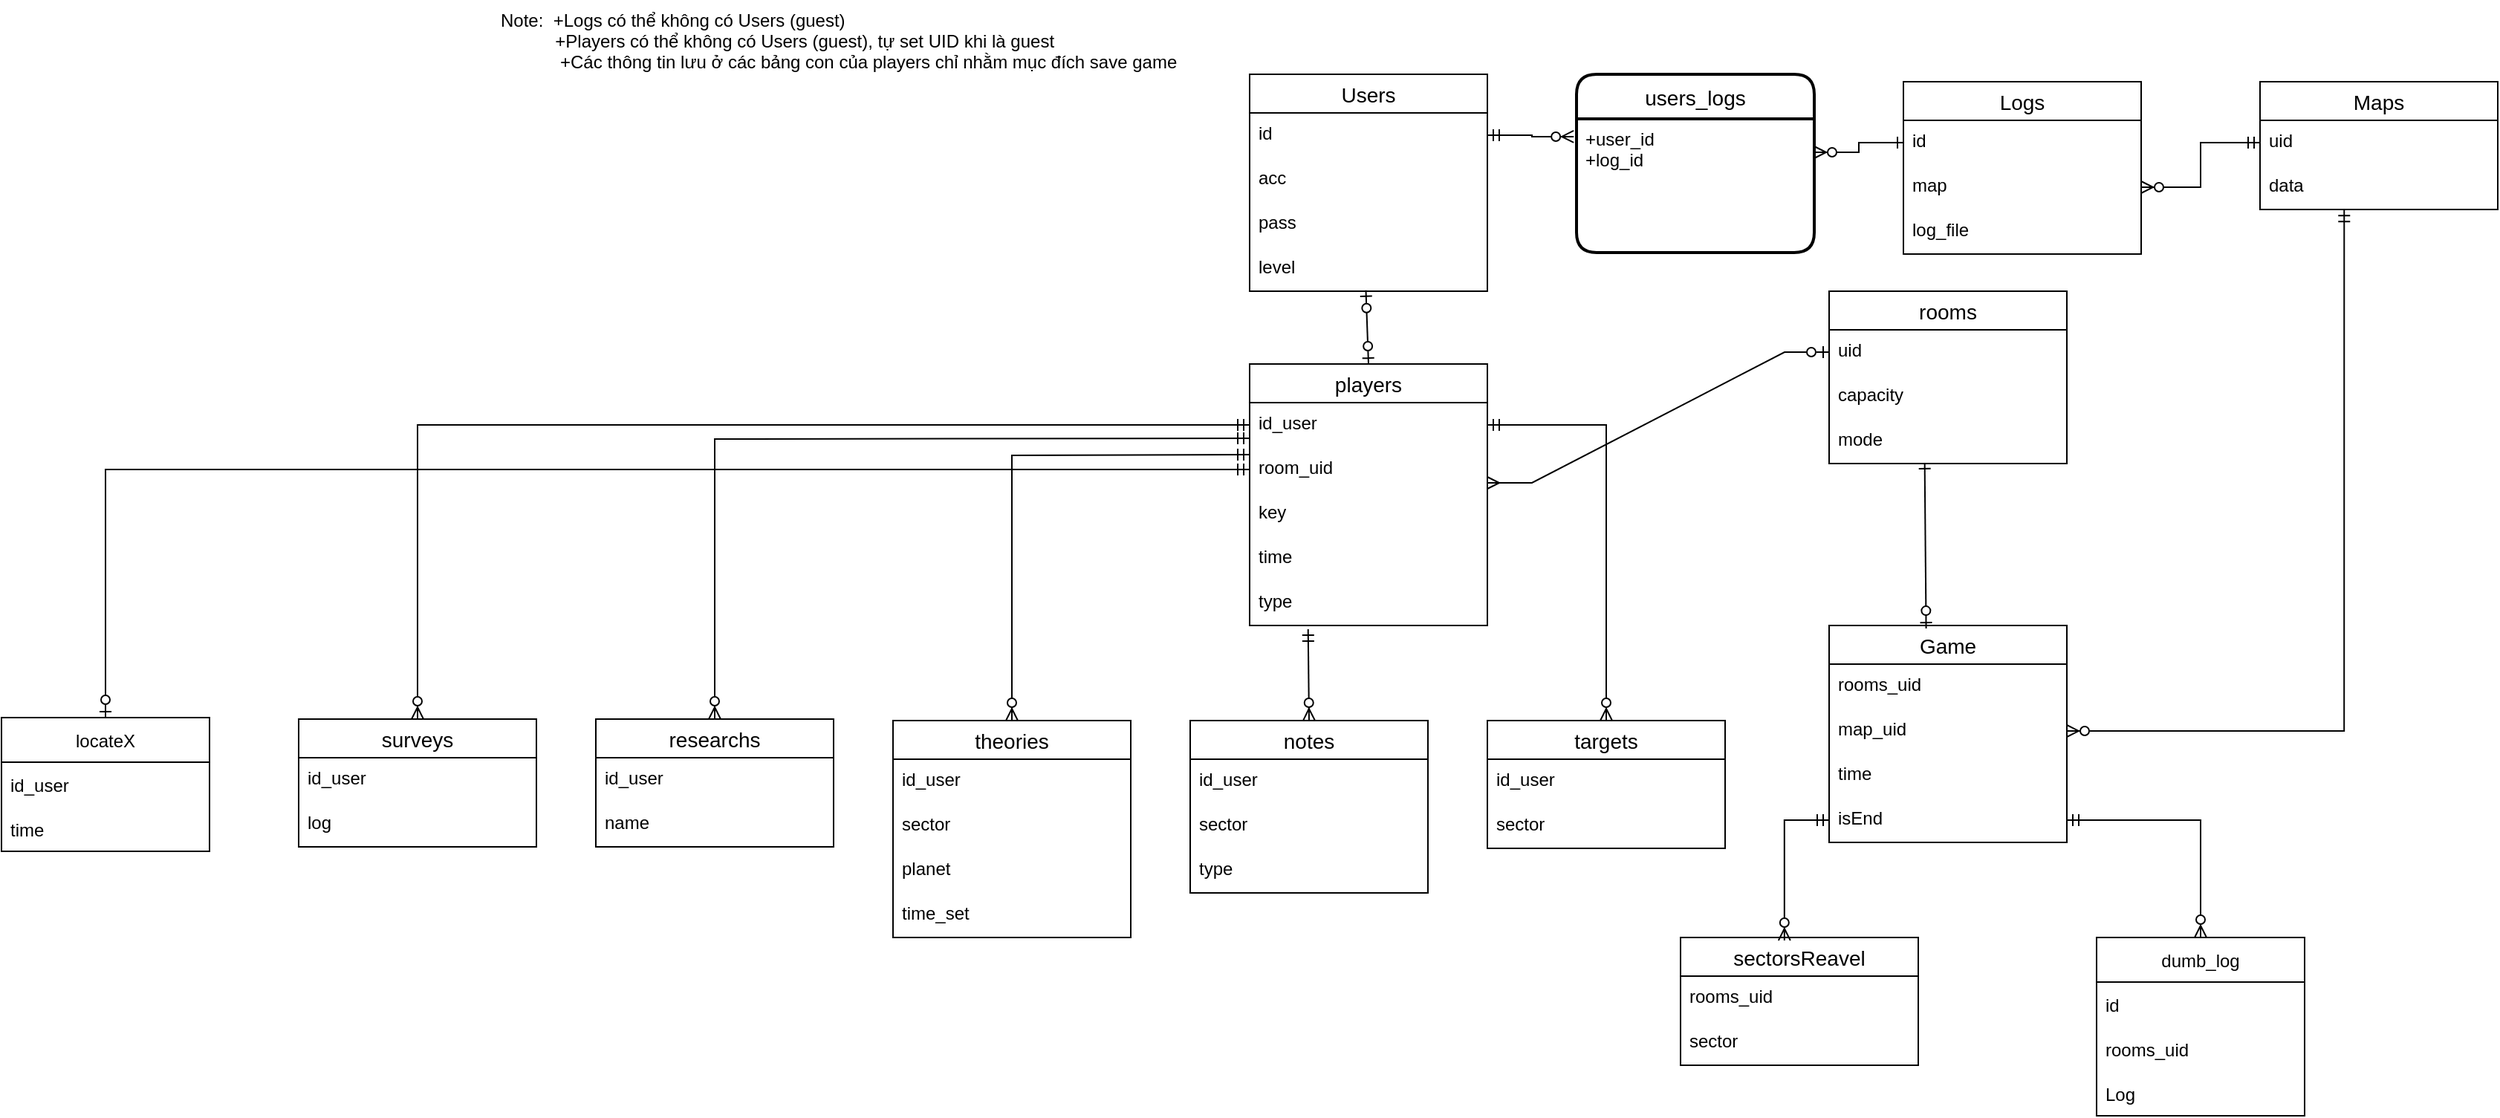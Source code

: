 <mxfile version="20.0.4" type="device"><diagram id="UpDoPKUoh7SbWPE7AYx7" name="Page-1"><mxGraphModel dx="2048" dy="681" grid="1" gridSize="10" guides="1" tooltips="1" connect="1" arrows="1" fold="1" page="1" pageScale="1" pageWidth="827" pageHeight="1169" math="0" shadow="0"><root><mxCell id="0"/><mxCell id="1" parent="0"/><mxCell id="7GLclu0cyat6W4IVC8lv-1" value="Users" style="swimlane;fontStyle=0;childLayout=stackLayout;horizontal=1;startSize=26;horizontalStack=0;resizeParent=1;resizeParentMax=0;resizeLast=0;collapsible=1;marginBottom=0;align=center;fontSize=14;" parent="1" vertex="1"><mxGeometry x="180" y="65" width="160" height="146" as="geometry"/></mxCell><mxCell id="7GLclu0cyat6W4IVC8lv-2" value="id" style="text;strokeColor=none;fillColor=none;spacingLeft=4;spacingRight=4;overflow=hidden;rotatable=0;points=[[0,0.5],[1,0.5]];portConstraint=eastwest;fontSize=12;" parent="7GLclu0cyat6W4IVC8lv-1" vertex="1"><mxGeometry y="26" width="160" height="30" as="geometry"/></mxCell><mxCell id="7GLclu0cyat6W4IVC8lv-3" value="acc" style="text;strokeColor=none;fillColor=none;spacingLeft=4;spacingRight=4;overflow=hidden;rotatable=0;points=[[0,0.5],[1,0.5]];portConstraint=eastwest;fontSize=12;" parent="7GLclu0cyat6W4IVC8lv-1" vertex="1"><mxGeometry y="56" width="160" height="30" as="geometry"/></mxCell><mxCell id="7GLclu0cyat6W4IVC8lv-4" value="pass" style="text;strokeColor=none;fillColor=none;spacingLeft=4;spacingRight=4;overflow=hidden;rotatable=0;points=[[0,0.5],[1,0.5]];portConstraint=eastwest;fontSize=12;" parent="7GLclu0cyat6W4IVC8lv-1" vertex="1"><mxGeometry y="86" width="160" height="30" as="geometry"/></mxCell><mxCell id="7GLclu0cyat6W4IVC8lv-6" value="level" style="text;strokeColor=none;fillColor=none;spacingLeft=4;spacingRight=4;overflow=hidden;rotatable=0;points=[[0,0.5],[1,0.5]];portConstraint=eastwest;fontSize=12;" parent="7GLclu0cyat6W4IVC8lv-1" vertex="1"><mxGeometry y="116" width="160" height="30" as="geometry"/></mxCell><mxCell id="7GLclu0cyat6W4IVC8lv-9" value="Logs" style="swimlane;fontStyle=0;childLayout=stackLayout;horizontal=1;startSize=26;horizontalStack=0;resizeParent=1;resizeParentMax=0;resizeLast=0;collapsible=1;marginBottom=0;align=center;fontSize=14;" parent="1" vertex="1"><mxGeometry x="620" y="70" width="160" height="116" as="geometry"/></mxCell><mxCell id="7GLclu0cyat6W4IVC8lv-10" value="id" style="text;strokeColor=none;fillColor=none;spacingLeft=4;spacingRight=4;overflow=hidden;rotatable=0;points=[[0,0.5],[1,0.5]];portConstraint=eastwest;fontSize=12;" parent="7GLclu0cyat6W4IVC8lv-9" vertex="1"><mxGeometry y="26" width="160" height="30" as="geometry"/></mxCell><mxCell id="7GLclu0cyat6W4IVC8lv-11" value="map" style="text;strokeColor=none;fillColor=none;spacingLeft=4;spacingRight=4;overflow=hidden;rotatable=0;points=[[0,0.5],[1,0.5]];portConstraint=eastwest;fontSize=12;" parent="7GLclu0cyat6W4IVC8lv-9" vertex="1"><mxGeometry y="56" width="160" height="30" as="geometry"/></mxCell><mxCell id="7GLclu0cyat6W4IVC8lv-12" value="log_file" style="text;strokeColor=none;fillColor=none;spacingLeft=4;spacingRight=4;overflow=hidden;rotatable=0;points=[[0,0.5],[1,0.5]];portConstraint=eastwest;fontSize=12;" parent="7GLclu0cyat6W4IVC8lv-9" vertex="1"><mxGeometry y="86" width="160" height="30" as="geometry"/></mxCell><mxCell id="7GLclu0cyat6W4IVC8lv-13" value="Maps" style="swimlane;fontStyle=0;childLayout=stackLayout;horizontal=1;startSize=26;horizontalStack=0;resizeParent=1;resizeParentMax=0;resizeLast=0;collapsible=1;marginBottom=0;align=center;fontSize=14;" parent="1" vertex="1"><mxGeometry x="860" y="70" width="160" height="86" as="geometry"/></mxCell><mxCell id="7GLclu0cyat6W4IVC8lv-14" value="uid" style="text;strokeColor=none;fillColor=none;spacingLeft=4;spacingRight=4;overflow=hidden;rotatable=0;points=[[0,0.5],[1,0.5]];portConstraint=eastwest;fontSize=12;" parent="7GLclu0cyat6W4IVC8lv-13" vertex="1"><mxGeometry y="26" width="160" height="30" as="geometry"/></mxCell><mxCell id="7GLclu0cyat6W4IVC8lv-15" value="data" style="text;strokeColor=none;fillColor=none;spacingLeft=4;spacingRight=4;overflow=hidden;rotatable=0;points=[[0,0.5],[1,0.5]];portConstraint=eastwest;fontSize=12;" parent="7GLclu0cyat6W4IVC8lv-13" vertex="1"><mxGeometry y="56" width="160" height="30" as="geometry"/></mxCell><mxCell id="7GLclu0cyat6W4IVC8lv-17" value="rooms" style="swimlane;fontStyle=0;childLayout=stackLayout;horizontal=1;startSize=26;horizontalStack=0;resizeParent=1;resizeParentMax=0;resizeLast=0;collapsible=1;marginBottom=0;align=center;fontSize=14;" parent="1" vertex="1"><mxGeometry x="570" y="211" width="160" height="116" as="geometry"/></mxCell><mxCell id="7GLclu0cyat6W4IVC8lv-18" value="uid" style="text;strokeColor=none;fillColor=none;spacingLeft=4;spacingRight=4;overflow=hidden;rotatable=0;points=[[0,0.5],[1,0.5]];portConstraint=eastwest;fontSize=12;" parent="7GLclu0cyat6W4IVC8lv-17" vertex="1"><mxGeometry y="26" width="160" height="30" as="geometry"/></mxCell><mxCell id="7GLclu0cyat6W4IVC8lv-19" value="capacity" style="text;strokeColor=none;fillColor=none;spacingLeft=4;spacingRight=4;overflow=hidden;rotatable=0;points=[[0,0.5],[1,0.5]];portConstraint=eastwest;fontSize=12;" parent="7GLclu0cyat6W4IVC8lv-17" vertex="1"><mxGeometry y="56" width="160" height="30" as="geometry"/></mxCell><mxCell id="7GLclu0cyat6W4IVC8lv-20" value="mode" style="text;strokeColor=none;fillColor=none;spacingLeft=4;spacingRight=4;overflow=hidden;rotatable=0;points=[[0,0.5],[1,0.5]];portConstraint=eastwest;fontSize=12;" parent="7GLclu0cyat6W4IVC8lv-17" vertex="1"><mxGeometry y="86" width="160" height="30" as="geometry"/></mxCell><mxCell id="7GLclu0cyat6W4IVC8lv-21" value="Game" style="swimlane;fontStyle=0;childLayout=stackLayout;horizontal=1;startSize=26;horizontalStack=0;resizeParent=1;resizeParentMax=0;resizeLast=0;collapsible=1;marginBottom=0;align=center;fontSize=14;" parent="1" vertex="1"><mxGeometry x="570" y="436" width="160" height="146" as="geometry"/></mxCell><mxCell id="7GLclu0cyat6W4IVC8lv-22" value="rooms_uid" style="text;strokeColor=none;fillColor=none;spacingLeft=4;spacingRight=4;overflow=hidden;rotatable=0;points=[[0,0.5],[1,0.5]];portConstraint=eastwest;fontSize=12;" parent="7GLclu0cyat6W4IVC8lv-21" vertex="1"><mxGeometry y="26" width="160" height="30" as="geometry"/></mxCell><mxCell id="7GLclu0cyat6W4IVC8lv-23" value="map_uid" style="text;strokeColor=none;fillColor=none;spacingLeft=4;spacingRight=4;overflow=hidden;rotatable=0;points=[[0,0.5],[1,0.5]];portConstraint=eastwest;fontSize=12;" parent="7GLclu0cyat6W4IVC8lv-21" vertex="1"><mxGeometry y="56" width="160" height="30" as="geometry"/></mxCell><mxCell id="7GLclu0cyat6W4IVC8lv-24" value="time" style="text;strokeColor=none;fillColor=none;spacingLeft=4;spacingRight=4;overflow=hidden;rotatable=0;points=[[0,0.5],[1,0.5]];portConstraint=eastwest;fontSize=12;" parent="7GLclu0cyat6W4IVC8lv-21" vertex="1"><mxGeometry y="86" width="160" height="30" as="geometry"/></mxCell><mxCell id="RnT9Ci4VRvQXhfUByt9H-3" value="isEnd" style="text;strokeColor=none;fillColor=none;spacingLeft=4;spacingRight=4;overflow=hidden;rotatable=0;points=[[0,0.5],[1,0.5]];portConstraint=eastwest;fontSize=12;" vertex="1" parent="7GLclu0cyat6W4IVC8lv-21"><mxGeometry y="116" width="160" height="30" as="geometry"/></mxCell><mxCell id="7GLclu0cyat6W4IVC8lv-25" value="players" style="swimlane;fontStyle=0;childLayout=stackLayout;horizontal=1;startSize=26;horizontalStack=0;resizeParent=1;resizeParentMax=0;resizeLast=0;collapsible=1;marginBottom=0;align=center;fontSize=14;" parent="1" vertex="1"><mxGeometry x="180" y="260" width="160" height="176" as="geometry"/></mxCell><mxCell id="7GLclu0cyat6W4IVC8lv-26" value="id_user" style="text;strokeColor=none;fillColor=none;spacingLeft=4;spacingRight=4;overflow=hidden;rotatable=0;points=[[0,0.5],[1,0.5]];portConstraint=eastwest;fontSize=12;" parent="7GLclu0cyat6W4IVC8lv-25" vertex="1"><mxGeometry y="26" width="160" height="30" as="geometry"/></mxCell><mxCell id="7GLclu0cyat6W4IVC8lv-29" value="room_uid" style="text;strokeColor=none;fillColor=none;spacingLeft=4;spacingRight=4;overflow=hidden;rotatable=0;points=[[0,0.5],[1,0.5]];portConstraint=eastwest;fontSize=12;" parent="7GLclu0cyat6W4IVC8lv-25" vertex="1"><mxGeometry y="56" width="160" height="30" as="geometry"/></mxCell><mxCell id="7GLclu0cyat6W4IVC8lv-30" value="key" style="text;strokeColor=none;fillColor=none;spacingLeft=4;spacingRight=4;overflow=hidden;rotatable=0;points=[[0,0.5],[1,0.5]];portConstraint=eastwest;fontSize=12;" parent="7GLclu0cyat6W4IVC8lv-25" vertex="1"><mxGeometry y="86" width="160" height="30" as="geometry"/></mxCell><mxCell id="7GLclu0cyat6W4IVC8lv-27" value="time" style="text;strokeColor=none;fillColor=none;spacingLeft=4;spacingRight=4;overflow=hidden;rotatable=0;points=[[0,0.5],[1,0.5]];portConstraint=eastwest;fontSize=12;" parent="7GLclu0cyat6W4IVC8lv-25" vertex="1"><mxGeometry y="116" width="160" height="30" as="geometry"/></mxCell><mxCell id="7GLclu0cyat6W4IVC8lv-59" value="type" style="text;strokeColor=none;fillColor=none;spacingLeft=4;spacingRight=4;overflow=hidden;rotatable=0;points=[[0,0.5],[1,0.5]];portConstraint=eastwest;fontSize=12;" parent="7GLclu0cyat6W4IVC8lv-25" vertex="1"><mxGeometry y="146" width="160" height="30" as="geometry"/></mxCell><mxCell id="7GLclu0cyat6W4IVC8lv-31" value="notes" style="swimlane;fontStyle=0;childLayout=stackLayout;horizontal=1;startSize=26;horizontalStack=0;resizeParent=1;resizeParentMax=0;resizeLast=0;collapsible=1;marginBottom=0;align=center;fontSize=14;" parent="1" vertex="1"><mxGeometry x="140" y="500" width="160" height="116" as="geometry"/></mxCell><mxCell id="7GLclu0cyat6W4IVC8lv-32" value="id_user" style="text;strokeColor=none;fillColor=none;spacingLeft=4;spacingRight=4;overflow=hidden;rotatable=0;points=[[0,0.5],[1,0.5]];portConstraint=eastwest;fontSize=12;" parent="7GLclu0cyat6W4IVC8lv-31" vertex="1"><mxGeometry y="26" width="160" height="30" as="geometry"/></mxCell><mxCell id="7GLclu0cyat6W4IVC8lv-33" value="sector" style="text;strokeColor=none;fillColor=none;spacingLeft=4;spacingRight=4;overflow=hidden;rotatable=0;points=[[0,0.5],[1,0.5]];portConstraint=eastwest;fontSize=12;" parent="7GLclu0cyat6W4IVC8lv-31" vertex="1"><mxGeometry y="56" width="160" height="30" as="geometry"/></mxCell><mxCell id="7GLclu0cyat6W4IVC8lv-34" value="type" style="text;strokeColor=none;fillColor=none;spacingLeft=4;spacingRight=4;overflow=hidden;rotatable=0;points=[[0,0.5],[1,0.5]];portConstraint=eastwest;fontSize=12;" parent="7GLclu0cyat6W4IVC8lv-31" vertex="1"><mxGeometry y="86" width="160" height="30" as="geometry"/></mxCell><mxCell id="7GLclu0cyat6W4IVC8lv-35" value="surveys" style="swimlane;fontStyle=0;childLayout=stackLayout;horizontal=1;startSize=26;horizontalStack=0;resizeParent=1;resizeParentMax=0;resizeLast=0;collapsible=1;marginBottom=0;align=center;fontSize=14;" parent="1" vertex="1"><mxGeometry x="-460" y="499" width="160" height="86" as="geometry"/></mxCell><mxCell id="7GLclu0cyat6W4IVC8lv-36" value="id_user" style="text;strokeColor=none;fillColor=none;spacingLeft=4;spacingRight=4;overflow=hidden;rotatable=0;points=[[0,0.5],[1,0.5]];portConstraint=eastwest;fontSize=12;" parent="7GLclu0cyat6W4IVC8lv-35" vertex="1"><mxGeometry y="26" width="160" height="30" as="geometry"/></mxCell><mxCell id="7GLclu0cyat6W4IVC8lv-37" value="log" style="text;strokeColor=none;fillColor=none;spacingLeft=4;spacingRight=4;overflow=hidden;rotatable=0;points=[[0,0.5],[1,0.5]];portConstraint=eastwest;fontSize=12;" parent="7GLclu0cyat6W4IVC8lv-35" vertex="1"><mxGeometry y="56" width="160" height="30" as="geometry"/></mxCell><mxCell id="7GLclu0cyat6W4IVC8lv-39" value="researchs" style="swimlane;fontStyle=0;childLayout=stackLayout;horizontal=1;startSize=26;horizontalStack=0;resizeParent=1;resizeParentMax=0;resizeLast=0;collapsible=1;marginBottom=0;align=center;fontSize=14;" parent="1" vertex="1"><mxGeometry x="-260" y="499" width="160" height="86" as="geometry"/></mxCell><mxCell id="7GLclu0cyat6W4IVC8lv-40" value="id_user" style="text;strokeColor=none;fillColor=none;spacingLeft=4;spacingRight=4;overflow=hidden;rotatable=0;points=[[0,0.5],[1,0.5]];portConstraint=eastwest;fontSize=12;" parent="7GLclu0cyat6W4IVC8lv-39" vertex="1"><mxGeometry y="26" width="160" height="30" as="geometry"/></mxCell><mxCell id="7GLclu0cyat6W4IVC8lv-41" value="name" style="text;strokeColor=none;fillColor=none;spacingLeft=4;spacingRight=4;overflow=hidden;rotatable=0;points=[[0,0.5],[1,0.5]];portConstraint=eastwest;fontSize=12;" parent="7GLclu0cyat6W4IVC8lv-39" vertex="1"><mxGeometry y="56" width="160" height="30" as="geometry"/></mxCell><mxCell id="7GLclu0cyat6W4IVC8lv-43" value="targets" style="swimlane;fontStyle=0;childLayout=stackLayout;horizontal=1;startSize=26;horizontalStack=0;resizeParent=1;resizeParentMax=0;resizeLast=0;collapsible=1;marginBottom=0;align=center;fontSize=14;" parent="1" vertex="1"><mxGeometry x="340" y="500" width="160" height="86" as="geometry"/></mxCell><mxCell id="7GLclu0cyat6W4IVC8lv-44" value="id_user" style="text;strokeColor=none;fillColor=none;spacingLeft=4;spacingRight=4;overflow=hidden;rotatable=0;points=[[0,0.5],[1,0.5]];portConstraint=eastwest;fontSize=12;" parent="7GLclu0cyat6W4IVC8lv-43" vertex="1"><mxGeometry y="26" width="160" height="30" as="geometry"/></mxCell><mxCell id="7GLclu0cyat6W4IVC8lv-45" value="sector" style="text;strokeColor=none;fillColor=none;spacingLeft=4;spacingRight=4;overflow=hidden;rotatable=0;points=[[0,0.5],[1,0.5]];portConstraint=eastwest;fontSize=12;" parent="7GLclu0cyat6W4IVC8lv-43" vertex="1"><mxGeometry y="56" width="160" height="30" as="geometry"/></mxCell><mxCell id="7GLclu0cyat6W4IVC8lv-49" value="theories" style="swimlane;fontStyle=0;childLayout=stackLayout;horizontal=1;startSize=26;horizontalStack=0;resizeParent=1;resizeParentMax=0;resizeLast=0;collapsible=1;marginBottom=0;align=center;fontSize=14;" parent="1" vertex="1"><mxGeometry x="-60" y="500" width="160" height="146" as="geometry"/></mxCell><mxCell id="7GLclu0cyat6W4IVC8lv-50" value="id_user" style="text;strokeColor=none;fillColor=none;spacingLeft=4;spacingRight=4;overflow=hidden;rotatable=0;points=[[0,0.5],[1,0.5]];portConstraint=eastwest;fontSize=12;" parent="7GLclu0cyat6W4IVC8lv-49" vertex="1"><mxGeometry y="26" width="160" height="30" as="geometry"/></mxCell><mxCell id="7GLclu0cyat6W4IVC8lv-51" value="sector" style="text;strokeColor=none;fillColor=none;spacingLeft=4;spacingRight=4;overflow=hidden;rotatable=0;points=[[0,0.5],[1,0.5]];portConstraint=eastwest;fontSize=12;" parent="7GLclu0cyat6W4IVC8lv-49" vertex="1"><mxGeometry y="56" width="160" height="30" as="geometry"/></mxCell><mxCell id="7GLclu0cyat6W4IVC8lv-52" value="planet" style="text;strokeColor=none;fillColor=none;spacingLeft=4;spacingRight=4;overflow=hidden;rotatable=0;points=[[0,0.5],[1,0.5]];portConstraint=eastwest;fontSize=12;" parent="7GLclu0cyat6W4IVC8lv-49" vertex="1"><mxGeometry y="86" width="160" height="30" as="geometry"/></mxCell><mxCell id="7GLclu0cyat6W4IVC8lv-54" value="time_set" style="text;strokeColor=none;fillColor=none;spacingLeft=4;spacingRight=4;overflow=hidden;rotatable=0;points=[[0,0.5],[1,0.5]];portConstraint=eastwest;fontSize=12;" parent="7GLclu0cyat6W4IVC8lv-49" vertex="1"><mxGeometry y="116" width="160" height="30" as="geometry"/></mxCell><mxCell id="7GLclu0cyat6W4IVC8lv-55" value="sectorsReavel" style="swimlane;fontStyle=0;childLayout=stackLayout;horizontal=1;startSize=26;horizontalStack=0;resizeParent=1;resizeParentMax=0;resizeLast=0;collapsible=1;marginBottom=0;align=center;fontSize=14;" parent="1" vertex="1"><mxGeometry x="470" y="646" width="160" height="86" as="geometry"/></mxCell><mxCell id="7GLclu0cyat6W4IVC8lv-56" value="rooms_uid" style="text;strokeColor=none;fillColor=none;spacingLeft=4;spacingRight=4;overflow=hidden;rotatable=0;points=[[0,0.5],[1,0.5]];portConstraint=eastwest;fontSize=12;" parent="7GLclu0cyat6W4IVC8lv-55" vertex="1"><mxGeometry y="26" width="160" height="30" as="geometry"/></mxCell><mxCell id="7GLclu0cyat6W4IVC8lv-57" value="sector" style="text;strokeColor=none;fillColor=none;spacingLeft=4;spacingRight=4;overflow=hidden;rotatable=0;points=[[0,0.5],[1,0.5]];portConstraint=eastwest;fontSize=12;" parent="7GLclu0cyat6W4IVC8lv-55" vertex="1"><mxGeometry y="56" width="160" height="30" as="geometry"/></mxCell><mxCell id="7GLclu0cyat6W4IVC8lv-66" value="" style="fontSize=12;html=1;endArrow=ERzeroToOne;endFill=1;rounded=0;startArrow=ERzeroToOne;startFill=0;entryX=0.489;entryY=0.98;entryDx=0;entryDy=0;entryPerimeter=0;exitX=0.5;exitY=0;exitDx=0;exitDy=0;" parent="1" source="7GLclu0cyat6W4IVC8lv-25" target="7GLclu0cyat6W4IVC8lv-6" edge="1"><mxGeometry width="100" height="100" relative="1" as="geometry"><mxPoint x="70" y="370" as="sourcePoint"/><mxPoint x="170" y="270" as="targetPoint"/></mxGeometry></mxCell><mxCell id="7GLclu0cyat6W4IVC8lv-71" value="users_logs" style="swimlane;childLayout=stackLayout;horizontal=1;startSize=30;horizontalStack=0;rounded=1;fontSize=14;fontStyle=0;strokeWidth=2;resizeParent=0;resizeLast=1;shadow=0;dashed=0;align=center;" parent="1" vertex="1"><mxGeometry x="400" y="65" width="160" height="120" as="geometry"/></mxCell><mxCell id="7GLclu0cyat6W4IVC8lv-72" value="+user_id&#10;+log_id" style="align=left;strokeColor=none;fillColor=none;spacingLeft=4;fontSize=12;verticalAlign=top;resizable=0;rotatable=0;part=1;" parent="7GLclu0cyat6W4IVC8lv-71" vertex="1"><mxGeometry y="30" width="160" height="90" as="geometry"/></mxCell><mxCell id="7GLclu0cyat6W4IVC8lv-73" value="" style="edgeStyle=orthogonalEdgeStyle;fontSize=12;html=1;endArrow=ERzeroToMany;startArrow=ERmandOne;rounded=0;exitX=1;exitY=0.5;exitDx=0;exitDy=0;entryX=-0.012;entryY=0.133;entryDx=0;entryDy=0;entryPerimeter=0;" parent="1" source="7GLclu0cyat6W4IVC8lv-2" target="7GLclu0cyat6W4IVC8lv-72" edge="1"><mxGeometry width="100" height="100" relative="1" as="geometry"><mxPoint x="140" y="300" as="sourcePoint"/><mxPoint x="240" y="200" as="targetPoint"/></mxGeometry></mxCell><mxCell id="7GLclu0cyat6W4IVC8lv-74" value="" style="fontSize=12;html=1;endArrow=ERzeroToMany;startArrow=ERone;rounded=0;exitX=0;exitY=0.5;exitDx=0;exitDy=0;entryX=1;entryY=0.25;entryDx=0;entryDy=0;edgeStyle=orthogonalEdgeStyle;startFill=0;" parent="1" source="7GLclu0cyat6W4IVC8lv-10" target="7GLclu0cyat6W4IVC8lv-72" edge="1"><mxGeometry width="100" height="100" relative="1" as="geometry"><mxPoint x="140" y="300" as="sourcePoint"/><mxPoint x="560" y="140" as="targetPoint"/></mxGeometry></mxCell><mxCell id="7GLclu0cyat6W4IVC8lv-75" value="Note:  +Logs có thể không có Users (guest)&#10;           +Players có thể không có Users (guest), tự set UID khi là guest&#10;            +Các thông tin lưu ở các bảng con của players chỉ nhằm mục đích save game" style="text;strokeColor=none;fillColor=none;spacingLeft=4;spacingRight=4;overflow=hidden;rotatable=0;points=[[0,0.5],[1,0.5]];portConstraint=eastwest;fontSize=12;" parent="1" vertex="1"><mxGeometry x="-330" y="15" width="480" height="50" as="geometry"/></mxCell><mxCell id="7GLclu0cyat6W4IVC8lv-77" value="" style="edgeStyle=orthogonalEdgeStyle;fontSize=12;html=1;endArrow=ERzeroToMany;startArrow=ERmandOne;rounded=0;entryX=0.5;entryY=0;entryDx=0;entryDy=0;exitX=0;exitY=0.5;exitDx=0;exitDy=0;" parent="1" source="7GLclu0cyat6W4IVC8lv-26" target="7GLclu0cyat6W4IVC8lv-35" edge="1"><mxGeometry width="100" height="100" relative="1" as="geometry"><mxPoint x="40" y="420" as="sourcePoint"/><mxPoint x="140" y="320" as="targetPoint"/></mxGeometry></mxCell><mxCell id="7GLclu0cyat6W4IVC8lv-78" value="" style="edgeStyle=orthogonalEdgeStyle;fontSize=12;html=1;endArrow=ERzeroToMany;startArrow=ERmandOne;rounded=0;entryX=0.5;entryY=0;entryDx=0;entryDy=0;" parent="1" target="7GLclu0cyat6W4IVC8lv-39" edge="1"><mxGeometry width="100" height="100" relative="1" as="geometry"><mxPoint x="180" y="310" as="sourcePoint"/><mxPoint x="-370" y="509" as="targetPoint"/></mxGeometry></mxCell><mxCell id="7GLclu0cyat6W4IVC8lv-79" value="" style="edgeStyle=orthogonalEdgeStyle;fontSize=12;html=1;endArrow=ERzeroToMany;startArrow=ERmandOne;rounded=0;entryX=0.5;entryY=0;entryDx=0;entryDy=0;" parent="1" target="7GLclu0cyat6W4IVC8lv-49" edge="1"><mxGeometry width="100" height="100" relative="1" as="geometry"><mxPoint x="180" y="321" as="sourcePoint"/><mxPoint x="-360" y="519" as="targetPoint"/></mxGeometry></mxCell><mxCell id="7GLclu0cyat6W4IVC8lv-80" value="" style="fontSize=12;html=1;endArrow=ERzeroToMany;startArrow=ERmandOne;rounded=0;entryX=0.5;entryY=0;entryDx=0;entryDy=0;exitX=0.246;exitY=1.084;exitDx=0;exitDy=0;exitPerimeter=0;" parent="1" source="7GLclu0cyat6W4IVC8lv-59" target="7GLclu0cyat6W4IVC8lv-31" edge="1"><mxGeometry width="100" height="100" relative="1" as="geometry"><mxPoint x="220" y="440" as="sourcePoint"/><mxPoint x="-350" y="529" as="targetPoint"/></mxGeometry></mxCell><mxCell id="7GLclu0cyat6W4IVC8lv-81" value="" style="edgeStyle=orthogonalEdgeStyle;fontSize=12;html=1;endArrow=ERzeroToMany;startArrow=ERmandOne;rounded=0;entryX=0.5;entryY=0;entryDx=0;entryDy=0;exitX=1;exitY=0.5;exitDx=0;exitDy=0;" parent="1" source="7GLclu0cyat6W4IVC8lv-26" target="7GLclu0cyat6W4IVC8lv-43" edge="1"><mxGeometry width="100" height="100" relative="1" as="geometry"><mxPoint x="220" y="341" as="sourcePoint"/><mxPoint x="-340" y="539" as="targetPoint"/></mxGeometry></mxCell><mxCell id="7GLclu0cyat6W4IVC8lv-83" value="" style="fontSize=12;html=1;endArrow=ERzeroToOne;endFill=1;rounded=0;entryX=0.408;entryY=0.014;entryDx=0;entryDy=0;exitX=0.402;exitY=0.982;exitDx=0;exitDy=0;exitPerimeter=0;entryPerimeter=0;startArrow=ERone;startFill=0;" parent="1" source="7GLclu0cyat6W4IVC8lv-20" target="7GLclu0cyat6W4IVC8lv-21" edge="1"><mxGeometry width="100" height="100" relative="1" as="geometry"><mxPoint x="650" y="370" as="sourcePoint"/><mxPoint x="560" y="320" as="targetPoint"/></mxGeometry></mxCell><mxCell id="7GLclu0cyat6W4IVC8lv-84" value="" style="fontSize=12;html=1;endArrow=ERzeroToMany;startArrow=ERmandOne;rounded=0;entryX=0.437;entryY=0.023;entryDx=0;entryDy=0;entryPerimeter=0;edgeStyle=orthogonalEdgeStyle;" parent="1" source="RnT9Ci4VRvQXhfUByt9H-3" target="7GLclu0cyat6W4IVC8lv-55" edge="1"><mxGeometry width="100" height="100" relative="1" as="geometry"><mxPoint x="350" y="311" as="sourcePoint"/><mxPoint x="430.0" y="510" as="targetPoint"/></mxGeometry></mxCell><mxCell id="7GLclu0cyat6W4IVC8lv-85" value="" style="edgeStyle=orthogonalEdgeStyle;fontSize=12;html=1;endArrow=ERzeroToMany;startArrow=ERmandOne;rounded=0;exitX=0;exitY=0.5;exitDx=0;exitDy=0;" parent="1" source="7GLclu0cyat6W4IVC8lv-14" target="7GLclu0cyat6W4IVC8lv-11" edge="1"><mxGeometry width="100" height="100" relative="1" as="geometry"><mxPoint x="470" y="420" as="sourcePoint"/><mxPoint x="570" y="320" as="targetPoint"/></mxGeometry></mxCell><mxCell id="7GLclu0cyat6W4IVC8lv-86" value="" style="edgeStyle=orthogonalEdgeStyle;fontSize=12;html=1;endArrow=ERzeroToMany;startArrow=ERmandOne;rounded=0;entryX=1;entryY=0.5;entryDx=0;entryDy=0;exitX=0.354;exitY=1.006;exitDx=0;exitDy=0;exitPerimeter=0;" parent="1" source="7GLclu0cyat6W4IVC8lv-15" target="7GLclu0cyat6W4IVC8lv-23" edge="1"><mxGeometry width="100" height="100" relative="1" as="geometry"><mxPoint x="840" y="140" as="sourcePoint"/><mxPoint x="790.0" y="151.0" as="targetPoint"/></mxGeometry></mxCell><mxCell id="RnT9Ci4VRvQXhfUByt9H-4" value="dumb_log" style="swimlane;fontStyle=0;childLayout=stackLayout;horizontal=1;startSize=30;horizontalStack=0;resizeParent=1;resizeParentMax=0;resizeLast=0;collapsible=1;marginBottom=0;" vertex="1" parent="1"><mxGeometry x="750" y="646" width="140" height="120" as="geometry"/></mxCell><mxCell id="RnT9Ci4VRvQXhfUByt9H-5" value="id" style="text;strokeColor=none;fillColor=none;align=left;verticalAlign=middle;spacingLeft=4;spacingRight=4;overflow=hidden;points=[[0,0.5],[1,0.5]];portConstraint=eastwest;rotatable=0;" vertex="1" parent="RnT9Ci4VRvQXhfUByt9H-4"><mxGeometry y="30" width="140" height="30" as="geometry"/></mxCell><mxCell id="RnT9Ci4VRvQXhfUByt9H-6" value="rooms_uid" style="text;strokeColor=none;fillColor=none;align=left;verticalAlign=middle;spacingLeft=4;spacingRight=4;overflow=hidden;points=[[0,0.5],[1,0.5]];portConstraint=eastwest;rotatable=0;" vertex="1" parent="RnT9Ci4VRvQXhfUByt9H-4"><mxGeometry y="60" width="140" height="30" as="geometry"/></mxCell><mxCell id="RnT9Ci4VRvQXhfUByt9H-7" value="Log" style="text;strokeColor=none;fillColor=none;align=left;verticalAlign=middle;spacingLeft=4;spacingRight=4;overflow=hidden;points=[[0,0.5],[1,0.5]];portConstraint=eastwest;rotatable=0;" vertex="1" parent="RnT9Ci4VRvQXhfUByt9H-4"><mxGeometry y="90" width="140" height="30" as="geometry"/></mxCell><mxCell id="RnT9Ci4VRvQXhfUByt9H-8" value="" style="fontSize=12;html=1;endArrow=ERzeroToMany;startArrow=ERmandOne;rounded=0;entryX=0.5;entryY=0;entryDx=0;entryDy=0;edgeStyle=orthogonalEdgeStyle;" edge="1" parent="1" source="RnT9Ci4VRvQXhfUByt9H-3" target="RnT9Ci4VRvQXhfUByt9H-4"><mxGeometry width="100" height="100" relative="1" as="geometry"><mxPoint x="580.0" y="577" as="sourcePoint"/><mxPoint x="549.92" y="657.978" as="targetPoint"/></mxGeometry></mxCell><mxCell id="RnT9Ci4VRvQXhfUByt9H-10" value="locateX" style="swimlane;fontStyle=0;childLayout=stackLayout;horizontal=1;startSize=30;horizontalStack=0;resizeParent=1;resizeParentMax=0;resizeLast=0;collapsible=1;marginBottom=0;" vertex="1" parent="1"><mxGeometry x="-660" y="498" width="140" height="90" as="geometry"/></mxCell><mxCell id="RnT9Ci4VRvQXhfUByt9H-11" value="id_user" style="text;strokeColor=none;fillColor=none;align=left;verticalAlign=middle;spacingLeft=4;spacingRight=4;overflow=hidden;points=[[0,0.5],[1,0.5]];portConstraint=eastwest;rotatable=0;" vertex="1" parent="RnT9Ci4VRvQXhfUByt9H-10"><mxGeometry y="30" width="140" height="30" as="geometry"/></mxCell><mxCell id="RnT9Ci4VRvQXhfUByt9H-12" value="time" style="text;strokeColor=none;fillColor=none;align=left;verticalAlign=middle;spacingLeft=4;spacingRight=4;overflow=hidden;points=[[0,0.5],[1,0.5]];portConstraint=eastwest;rotatable=0;" vertex="1" parent="RnT9Ci4VRvQXhfUByt9H-10"><mxGeometry y="60" width="140" height="30" as="geometry"/></mxCell><mxCell id="RnT9Ci4VRvQXhfUByt9H-15" value="" style="edgeStyle=orthogonalEdgeStyle;fontSize=12;html=1;endArrow=ERzeroToOne;endFill=1;rounded=0;exitX=0;exitY=0.5;exitDx=0;exitDy=0;entryX=0.5;entryY=0;entryDx=0;entryDy=0;startArrow=ERmandOne;startFill=0;" edge="1" parent="1" source="7GLclu0cyat6W4IVC8lv-29" target="RnT9Ci4VRvQXhfUByt9H-10"><mxGeometry width="100" height="100" relative="1" as="geometry"><mxPoint x="-320" y="460" as="sourcePoint"/><mxPoint x="-220" y="360" as="targetPoint"/></mxGeometry></mxCell><mxCell id="RnT9Ci4VRvQXhfUByt9H-16" value="" style="edgeStyle=entityRelationEdgeStyle;fontSize=12;html=1;endArrow=ERmany;rounded=0;entryX=1;entryY=0.8;entryDx=0;entryDy=0;entryPerimeter=0;exitX=0;exitY=0.5;exitDx=0;exitDy=0;startArrow=ERzeroToOne;startFill=0;" edge="1" parent="1" source="7GLclu0cyat6W4IVC8lv-18" target="7GLclu0cyat6W4IVC8lv-29"><mxGeometry width="100" height="100" relative="1" as="geometry"><mxPoint x="460" y="460" as="sourcePoint"/><mxPoint x="560" y="360" as="targetPoint"/></mxGeometry></mxCell></root></mxGraphModel></diagram></mxfile>